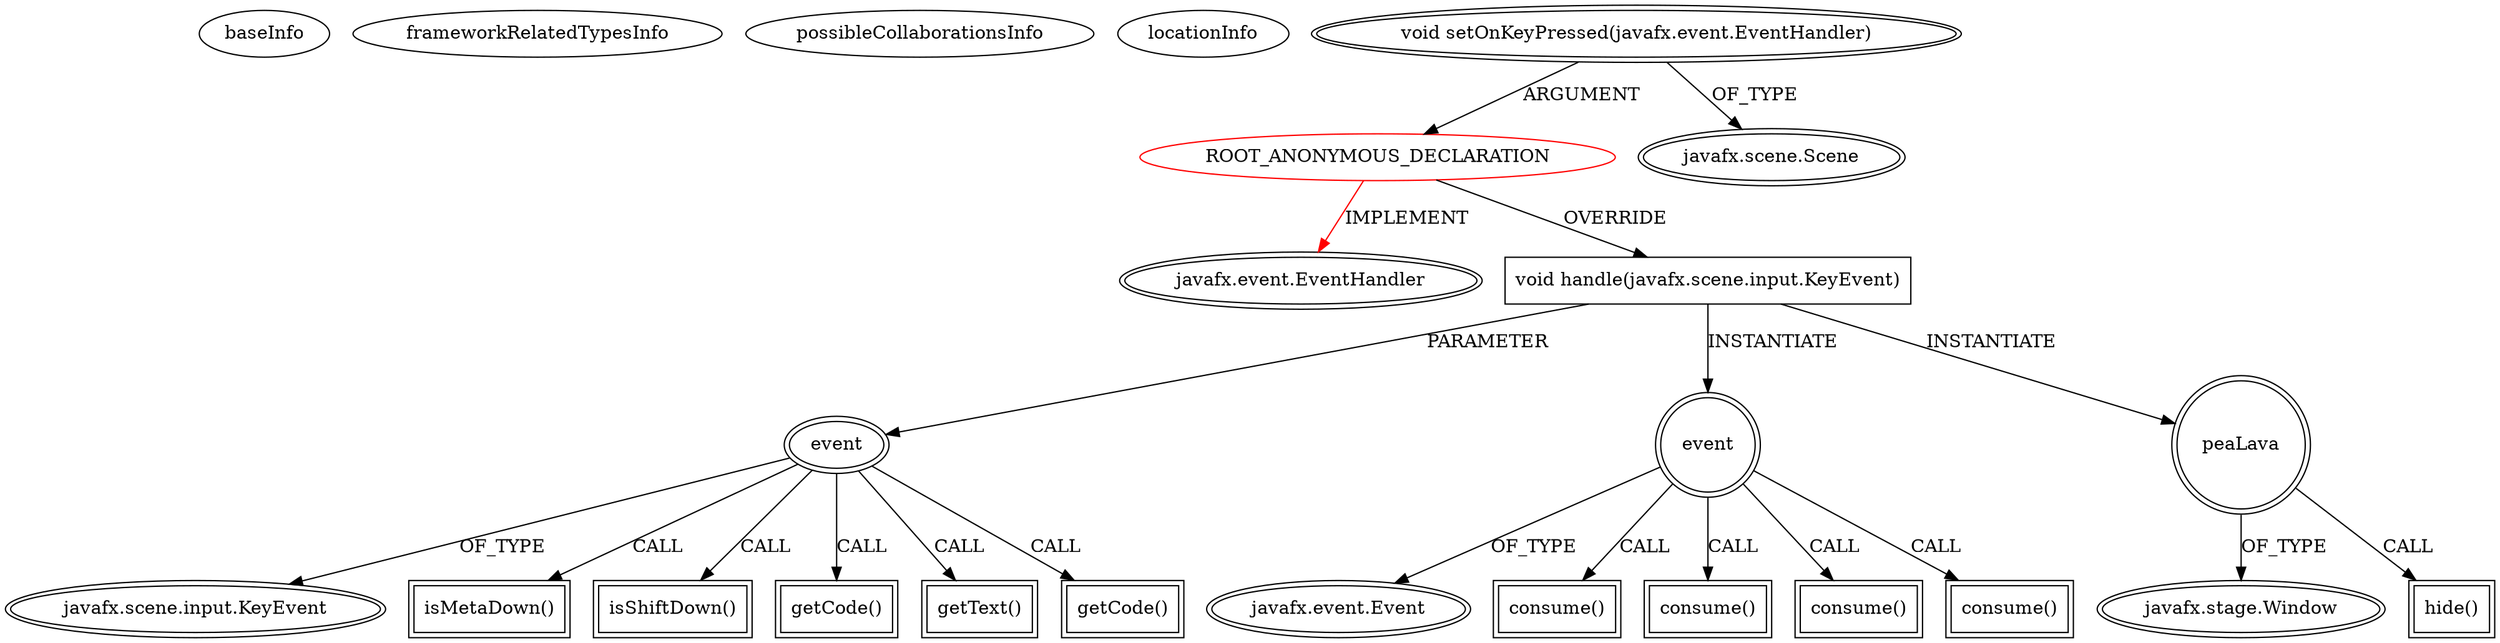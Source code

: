 digraph {
baseInfo[graphId=4695,category="extension_graph",isAnonymous=true,possibleRelation=false]
frameworkRelatedTypesInfo[0="javafx.event.EventHandler"]
possibleCollaborationsInfo[]
locationInfo[projectName="villu164-SoneOtsing",filePath="/villu164-SoneOtsing/SoneOtsing-master/src/application/Main.java",contextSignature="void start(javafx.stage.Stage)",graphId="4695"]
0[label="ROOT_ANONYMOUS_DECLARATION",vertexType="ROOT_ANONYMOUS_DECLARATION",isFrameworkType=false,color=red]
1[label="javafx.event.EventHandler",vertexType="FRAMEWORK_INTERFACE_TYPE",isFrameworkType=true,peripheries=2]
2[label="void setOnKeyPressed(javafx.event.EventHandler)",vertexType="OUTSIDE_CALL",isFrameworkType=true,peripheries=2]
3[label="javafx.scene.Scene",vertexType="FRAMEWORK_CLASS_TYPE",isFrameworkType=true,peripheries=2]
4[label="void handle(javafx.scene.input.KeyEvent)",vertexType="OVERRIDING_METHOD_DECLARATION",isFrameworkType=false,shape=box]
5[label="event",vertexType="PARAMETER_DECLARATION",isFrameworkType=true,peripheries=2]
6[label="javafx.scene.input.KeyEvent",vertexType="FRAMEWORK_CLASS_TYPE",isFrameworkType=true,peripheries=2]
8[label="isMetaDown()",vertexType="INSIDE_CALL",isFrameworkType=true,peripheries=2,shape=box]
9[label="event",vertexType="VARIABLE_EXPRESION",isFrameworkType=true,peripheries=2,shape=circle]
11[label="javafx.event.Event",vertexType="FRAMEWORK_CLASS_TYPE",isFrameworkType=true,peripheries=2]
10[label="consume()",vertexType="INSIDE_CALL",isFrameworkType=true,peripheries=2,shape=box]
13[label="isShiftDown()",vertexType="INSIDE_CALL",isFrameworkType=true,peripheries=2,shape=box]
15[label="getCode()",vertexType="INSIDE_CALL",isFrameworkType=true,peripheries=2,shape=box]
17[label="getText()",vertexType="INSIDE_CALL",isFrameworkType=true,peripheries=2,shape=box]
19[label="consume()",vertexType="INSIDE_CALL",isFrameworkType=true,peripheries=2,shape=box]
21[label="getCode()",vertexType="INSIDE_CALL",isFrameworkType=true,peripheries=2,shape=box]
22[label="peaLava",vertexType="VARIABLE_EXPRESION",isFrameworkType=true,peripheries=2,shape=circle]
24[label="javafx.stage.Window",vertexType="FRAMEWORK_CLASS_TYPE",isFrameworkType=true,peripheries=2]
23[label="hide()",vertexType="INSIDE_CALL",isFrameworkType=true,peripheries=2,shape=box]
26[label="consume()",vertexType="INSIDE_CALL",isFrameworkType=true,peripheries=2,shape=box]
28[label="consume()",vertexType="INSIDE_CALL",isFrameworkType=true,peripheries=2,shape=box]
0->1[label="IMPLEMENT",color=red]
2->0[label="ARGUMENT"]
2->3[label="OF_TYPE"]
0->4[label="OVERRIDE"]
5->6[label="OF_TYPE"]
4->5[label="PARAMETER"]
5->8[label="CALL"]
4->9[label="INSTANTIATE"]
9->11[label="OF_TYPE"]
9->10[label="CALL"]
5->13[label="CALL"]
5->15[label="CALL"]
5->17[label="CALL"]
9->19[label="CALL"]
5->21[label="CALL"]
4->22[label="INSTANTIATE"]
22->24[label="OF_TYPE"]
22->23[label="CALL"]
9->26[label="CALL"]
9->28[label="CALL"]
}
